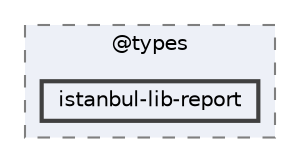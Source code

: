 digraph "pkiclassroomrescheduler/src/main/frontend/node_modules/@types/istanbul-lib-report"
{
 // LATEX_PDF_SIZE
  bgcolor="transparent";
  edge [fontname=Helvetica,fontsize=10,labelfontname=Helvetica,labelfontsize=10];
  node [fontname=Helvetica,fontsize=10,shape=box,height=0.2,width=0.4];
  compound=true
  subgraph clusterdir_4e994157bc6d0b5f80f6b9b3b1e8b410 {
    graph [ bgcolor="#edf0f7", pencolor="grey50", label="@types", fontname=Helvetica,fontsize=10 style="filled,dashed", URL="dir_4e994157bc6d0b5f80f6b9b3b1e8b410.html",tooltip=""]
  dir_fbfe9cb77c78b6169ec8d0b1fbf8d0d3 [label="istanbul-lib-report", fillcolor="#edf0f7", color="grey25", style="filled,bold", URL="dir_fbfe9cb77c78b6169ec8d0b1fbf8d0d3.html",tooltip=""];
  }
}
